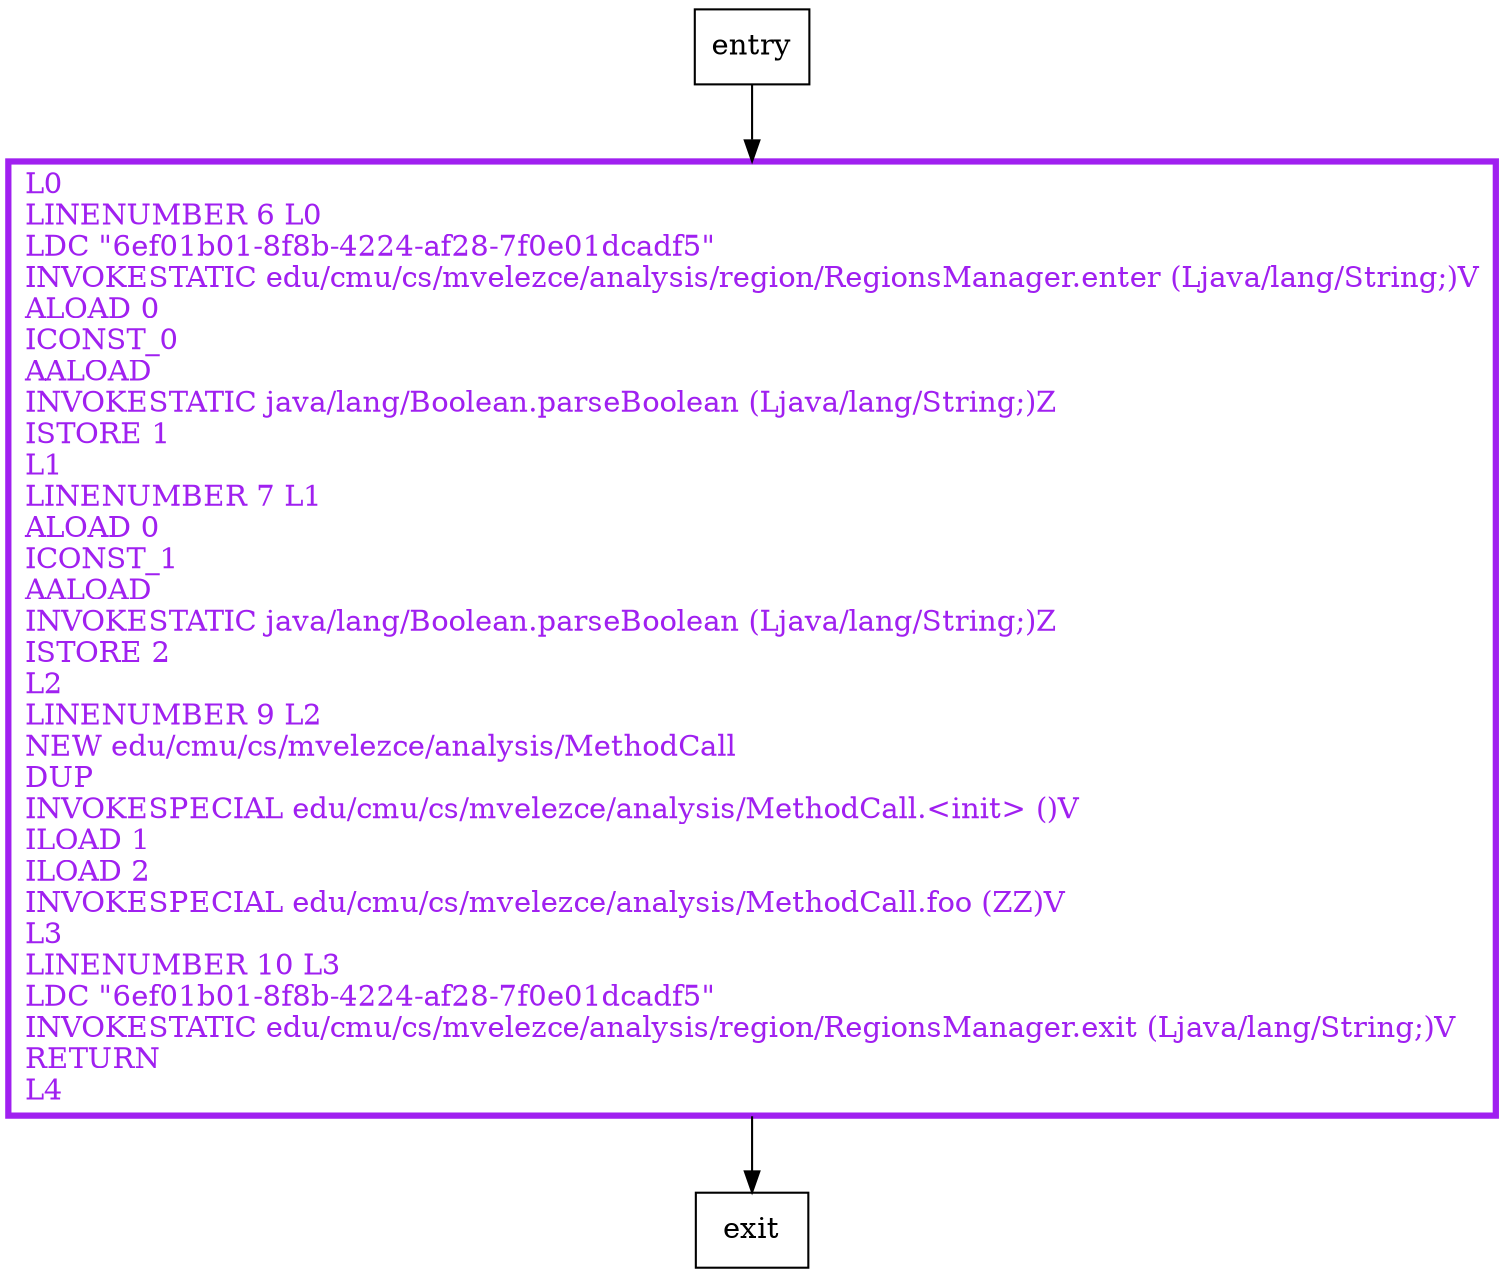 digraph main {
node [shape=record];
724944810 [label="L0\lLINENUMBER 6 L0\lLDC \"6ef01b01-8f8b-4224-af28-7f0e01dcadf5\"\lINVOKESTATIC edu/cmu/cs/mvelezce/analysis/region/RegionsManager.enter (Ljava/lang/String;)V\lALOAD 0\lICONST_0\lAALOAD\lINVOKESTATIC java/lang/Boolean.parseBoolean (Ljava/lang/String;)Z\lISTORE 1\lL1\lLINENUMBER 7 L1\lALOAD 0\lICONST_1\lAALOAD\lINVOKESTATIC java/lang/Boolean.parseBoolean (Ljava/lang/String;)Z\lISTORE 2\lL2\lLINENUMBER 9 L2\lNEW edu/cmu/cs/mvelezce/analysis/MethodCall\lDUP\lINVOKESPECIAL edu/cmu/cs/mvelezce/analysis/MethodCall.\<init\> ()V\lILOAD 1\lILOAD 2\lINVOKESPECIAL edu/cmu/cs/mvelezce/analysis/MethodCall.foo (ZZ)V\lL3\lLINENUMBER 10 L3\lLDC \"6ef01b01-8f8b-4224-af28-7f0e01dcadf5\"\lINVOKESTATIC edu/cmu/cs/mvelezce/analysis/region/RegionsManager.exit (Ljava/lang/String;)V\lRETURN\lL4\l"];
entry;
exit;
entry -> 724944810;
724944810 -> exit;
724944810[fontcolor="purple", penwidth=3, color="purple"];
}

